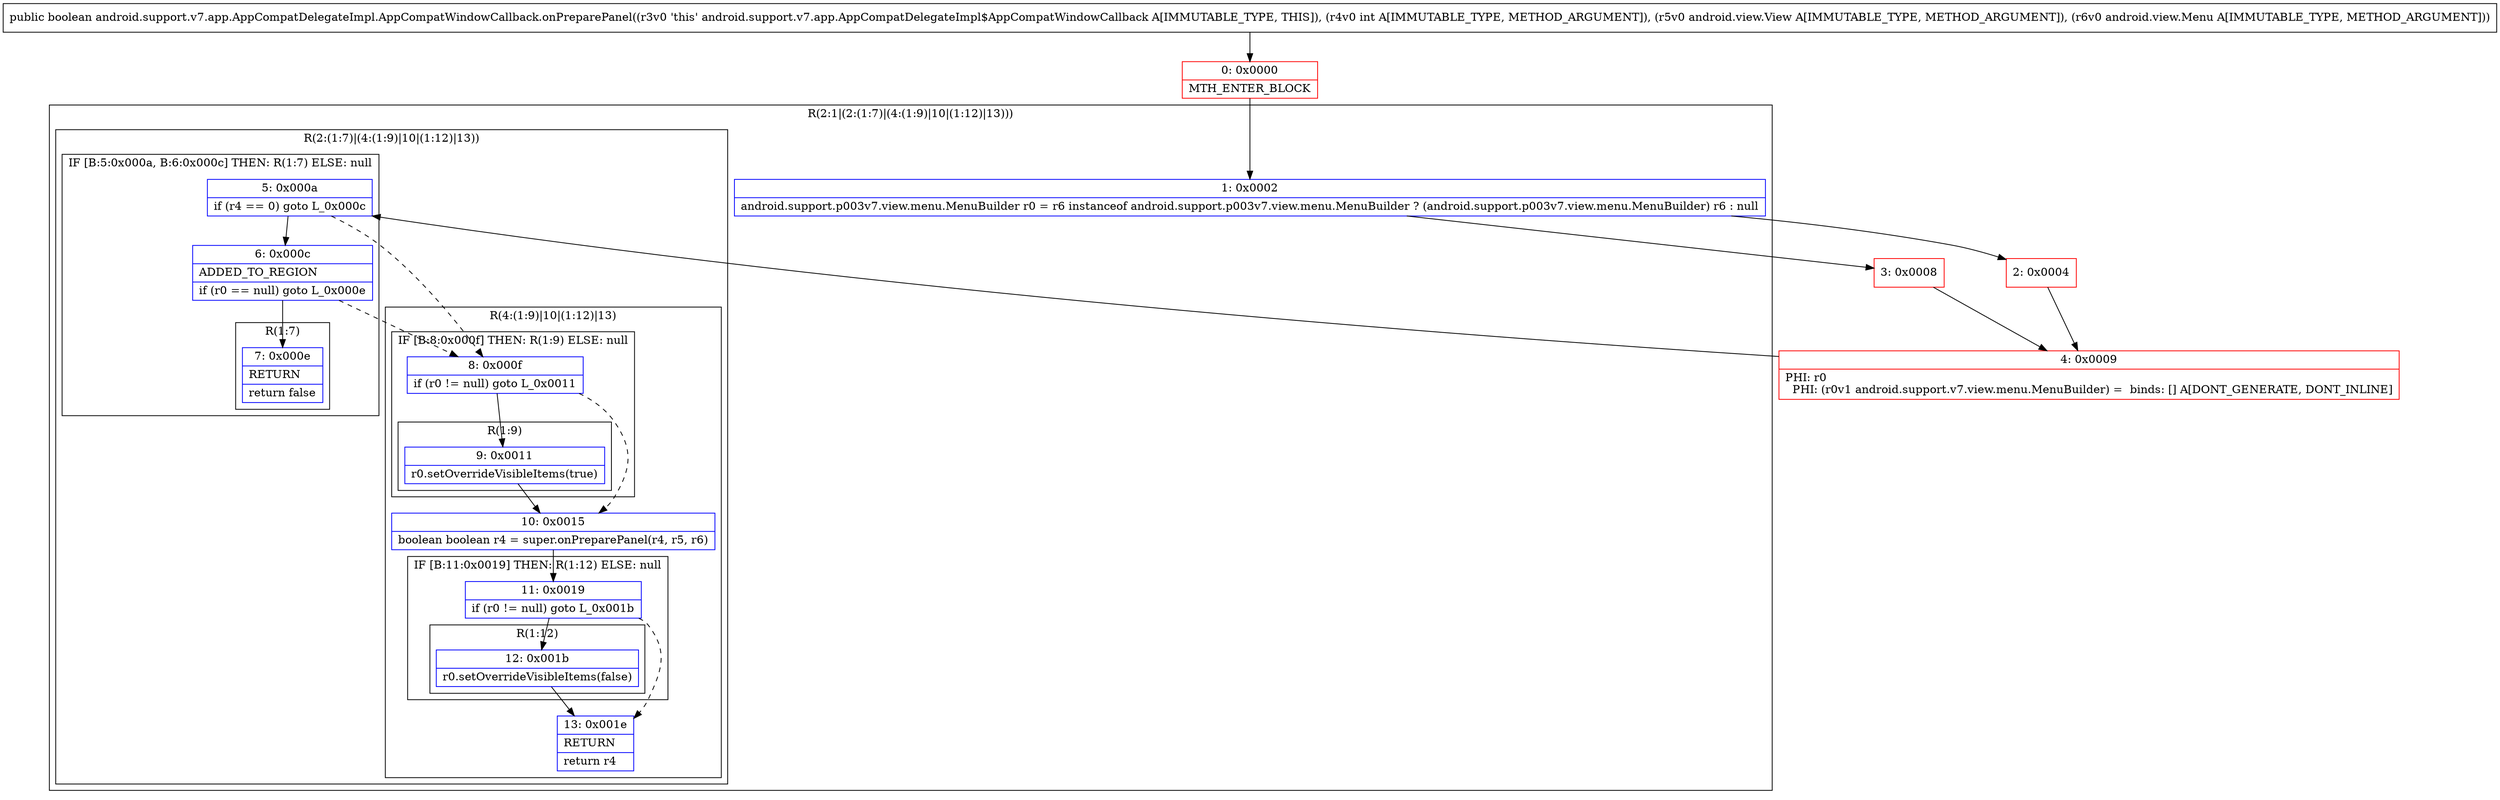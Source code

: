 digraph "CFG forandroid.support.v7.app.AppCompatDelegateImpl.AppCompatWindowCallback.onPreparePanel(ILandroid\/view\/View;Landroid\/view\/Menu;)Z" {
subgraph cluster_Region_464880452 {
label = "R(2:1|(2:(1:7)|(4:(1:9)|10|(1:12)|13)))";
node [shape=record,color=blue];
Node_1 [shape=record,label="{1\:\ 0x0002|android.support.p003v7.view.menu.MenuBuilder r0 = r6 instanceof android.support.p003v7.view.menu.MenuBuilder ? (android.support.p003v7.view.menu.MenuBuilder) r6 : null\l}"];
subgraph cluster_Region_1501099997 {
label = "R(2:(1:7)|(4:(1:9)|10|(1:12)|13))";
node [shape=record,color=blue];
subgraph cluster_IfRegion_915800146 {
label = "IF [B:5:0x000a, B:6:0x000c] THEN: R(1:7) ELSE: null";
node [shape=record,color=blue];
Node_5 [shape=record,label="{5\:\ 0x000a|if (r4 == 0) goto L_0x000c\l}"];
Node_6 [shape=record,label="{6\:\ 0x000c|ADDED_TO_REGION\l|if (r0 == null) goto L_0x000e\l}"];
subgraph cluster_Region_637552368 {
label = "R(1:7)";
node [shape=record,color=blue];
Node_7 [shape=record,label="{7\:\ 0x000e|RETURN\l|return false\l}"];
}
}
subgraph cluster_Region_1832954043 {
label = "R(4:(1:9)|10|(1:12)|13)";
node [shape=record,color=blue];
subgraph cluster_IfRegion_1888077325 {
label = "IF [B:8:0x000f] THEN: R(1:9) ELSE: null";
node [shape=record,color=blue];
Node_8 [shape=record,label="{8\:\ 0x000f|if (r0 != null) goto L_0x0011\l}"];
subgraph cluster_Region_1649257382 {
label = "R(1:9)";
node [shape=record,color=blue];
Node_9 [shape=record,label="{9\:\ 0x0011|r0.setOverrideVisibleItems(true)\l}"];
}
}
Node_10 [shape=record,label="{10\:\ 0x0015|boolean boolean r4 = super.onPreparePanel(r4, r5, r6)\l}"];
subgraph cluster_IfRegion_1440070408 {
label = "IF [B:11:0x0019] THEN: R(1:12) ELSE: null";
node [shape=record,color=blue];
Node_11 [shape=record,label="{11\:\ 0x0019|if (r0 != null) goto L_0x001b\l}"];
subgraph cluster_Region_1397204336 {
label = "R(1:12)";
node [shape=record,color=blue];
Node_12 [shape=record,label="{12\:\ 0x001b|r0.setOverrideVisibleItems(false)\l}"];
}
}
Node_13 [shape=record,label="{13\:\ 0x001e|RETURN\l|return r4\l}"];
}
}
}
Node_0 [shape=record,color=red,label="{0\:\ 0x0000|MTH_ENTER_BLOCK\l}"];
Node_2 [shape=record,color=red,label="{2\:\ 0x0004}"];
Node_3 [shape=record,color=red,label="{3\:\ 0x0008}"];
Node_4 [shape=record,color=red,label="{4\:\ 0x0009|PHI: r0 \l  PHI: (r0v1 android.support.v7.view.menu.MenuBuilder) =  binds: [] A[DONT_GENERATE, DONT_INLINE]\l}"];
MethodNode[shape=record,label="{public boolean android.support.v7.app.AppCompatDelegateImpl.AppCompatWindowCallback.onPreparePanel((r3v0 'this' android.support.v7.app.AppCompatDelegateImpl$AppCompatWindowCallback A[IMMUTABLE_TYPE, THIS]), (r4v0 int A[IMMUTABLE_TYPE, METHOD_ARGUMENT]), (r5v0 android.view.View A[IMMUTABLE_TYPE, METHOD_ARGUMENT]), (r6v0 android.view.Menu A[IMMUTABLE_TYPE, METHOD_ARGUMENT])) }"];
MethodNode -> Node_0;
Node_1 -> Node_2;
Node_1 -> Node_3;
Node_5 -> Node_6;
Node_5 -> Node_8[style=dashed];
Node_6 -> Node_7;
Node_6 -> Node_8[style=dashed];
Node_8 -> Node_9;
Node_8 -> Node_10[style=dashed];
Node_9 -> Node_10;
Node_10 -> Node_11;
Node_11 -> Node_12;
Node_11 -> Node_13[style=dashed];
Node_12 -> Node_13;
Node_0 -> Node_1;
Node_2 -> Node_4;
Node_3 -> Node_4;
Node_4 -> Node_5;
}

